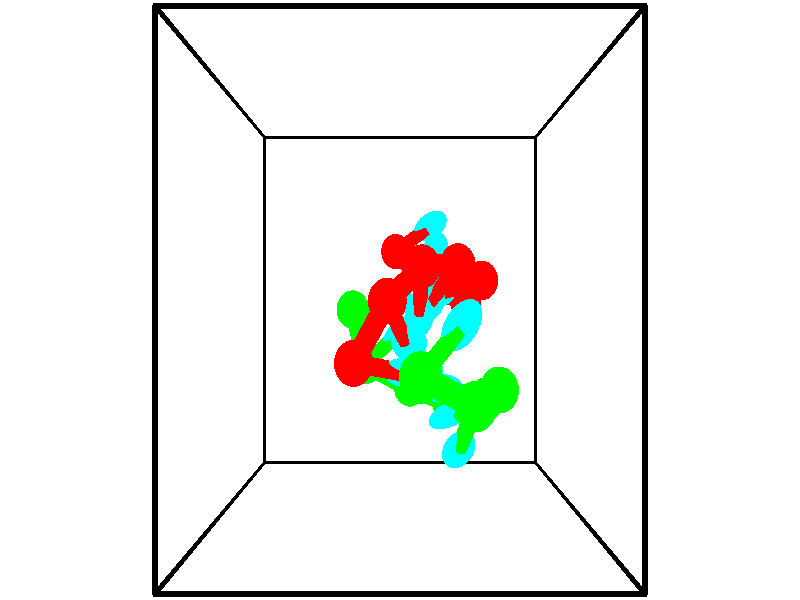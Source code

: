 // switches for output
#declare DRAW_BASES = 1; // possible values are 0, 1; only relevant for DNA ribbons
#declare DRAW_BASES_TYPE = 3; // possible values are 1, 2, 3; only relevant for DNA ribbons
#declare DRAW_FOG = 0; // set to 1 to enable fog

#include "colors.inc"

#include "transforms.inc"
background { rgb <1, 1, 1>}

#default {
   normal{
       ripples 0.25
       frequency 0.20
       turbulence 0.2
       lambda 5
   }
	finish {
		phong 0.1
		phong_size 40.
	}
}

// original window dimensions: 1024x640


// camera settings

camera {
	sky <-0, 1, 0>
	up <-0, 1, 0>
	right 1.6 * <1, 0, 0>
	location <2.5, 2.5, 11.1562>
	look_at <2.5, 2.5, 2.5>
	direction <0, 0, -8.6562>
	angle 67.0682
}


# declare cpy_camera_pos = <2.5, 2.5, 11.1562>;
# if (DRAW_FOG = 1)
fog {
	fog_type 2
	up vnormalize(cpy_camera_pos)
	color rgbt<1,1,1,0.3>
	distance 1e-5
	fog_alt 3e-3
	fog_offset 4
}
# end


// LIGHTS

# declare lum = 6;
global_settings {
	ambient_light rgb lum * <0.05, 0.05, 0.05>
	max_trace_level 15
}# declare cpy_direct_light_amount = 0.25;
light_source
{	1000 * <-1, -1, 1>,
	rgb lum * cpy_direct_light_amount
	parallel
}

light_source
{	1000 * <1, 1, -1>,
	rgb lum * cpy_direct_light_amount
	parallel
}

// strand 0

// nucleotide -1

// particle -1
sphere {
	<2.428320, 3.190097, 0.831355> 0.250000
	pigment { color rgbt <1,0,0,0> }
	no_shadow
}
cylinder {
	<2.759476, 3.385275, 0.941998>,  <2.958169, 3.502382, 1.008383>, 0.100000
	pigment { color rgbt <1,0,0,0> }
	no_shadow
}
cylinder {
	<2.759476, 3.385275, 0.941998>,  <2.428320, 3.190097, 0.831355>, 0.100000
	pigment { color rgbt <1,0,0,0> }
	no_shadow
}

// particle -1
sphere {
	<2.759476, 3.385275, 0.941998> 0.100000
	pigment { color rgbt <1,0,0,0> }
	no_shadow
}
sphere {
	0, 1
	scale<0.080000,0.200000,0.300000>
	matrix <0.048186, -0.553206, 0.831650,
		0.558820, -0.675184, -0.481505,
		0.827888, 0.487944, 0.276607,
		3.007842, 3.531658, 1.024980>
	pigment { color rgbt <0,1,1,0> }
	no_shadow
}
cylinder {
	<2.993095, 2.688170, 0.797533>,  <2.428320, 3.190097, 0.831355>, 0.130000
	pigment { color rgbt <1,0,0,0> }
	no_shadow
}

// nucleotide -1

// particle -1
sphere {
	<2.993095, 2.688170, 0.797533> 0.250000
	pigment { color rgbt <1,0,0,0> }
	no_shadow
}
cylinder {
	<3.044167, 2.974825, 1.071796>,  <3.074810, 3.146818, 1.236355>, 0.100000
	pigment { color rgbt <1,0,0,0> }
	no_shadow
}
cylinder {
	<3.044167, 2.974825, 1.071796>,  <2.993095, 2.688170, 0.797533>, 0.100000
	pigment { color rgbt <1,0,0,0> }
	no_shadow
}

// particle -1
sphere {
	<3.044167, 2.974825, 1.071796> 0.100000
	pigment { color rgbt <1,0,0,0> }
	no_shadow
}
sphere {
	0, 1
	scale<0.080000,0.200000,0.300000>
	matrix <-0.103678, -0.677886, 0.727820,
		0.986382, -0.164015, -0.012252,
		0.127679, 0.716638, 0.685659,
		3.082470, 3.189816, 1.277494>
	pigment { color rgbt <0,1,1,0> }
	no_shadow
}
cylinder {
	<3.578375, 2.468831, 1.272239>,  <2.993095, 2.688170, 0.797533>, 0.130000
	pigment { color rgbt <1,0,0,0> }
	no_shadow
}

// nucleotide -1

// particle -1
sphere {
	<3.578375, 2.468831, 1.272239> 0.250000
	pigment { color rgbt <1,0,0,0> }
	no_shadow
}
cylinder {
	<3.312008, 2.703753, 1.456251>,  <3.152188, 2.844706, 1.566658>, 0.100000
	pigment { color rgbt <1,0,0,0> }
	no_shadow
}
cylinder {
	<3.312008, 2.703753, 1.456251>,  <3.578375, 2.468831, 1.272239>, 0.100000
	pigment { color rgbt <1,0,0,0> }
	no_shadow
}

// particle -1
sphere {
	<3.312008, 2.703753, 1.456251> 0.100000
	pigment { color rgbt <1,0,0,0> }
	no_shadow
}
sphere {
	0, 1
	scale<0.080000,0.200000,0.300000>
	matrix <-0.072979, -0.664967, 0.743299,
		0.742447, 0.461403, 0.485674,
		-0.665917, 0.587304, 0.460030,
		3.112233, 2.879944, 1.594260>
	pigment { color rgbt <0,1,1,0> }
	no_shadow
}
cylinder {
	<3.732719, 2.745493, 2.028152>,  <3.578375, 2.468831, 1.272239>, 0.130000
	pigment { color rgbt <1,0,0,0> }
	no_shadow
}

// nucleotide -1

// particle -1
sphere {
	<3.732719, 2.745493, 2.028152> 0.250000
	pigment { color rgbt <1,0,0,0> }
	no_shadow
}
cylinder {
	<3.353733, 2.651964, 1.940847>,  <3.126342, 2.595847, 1.888464>, 0.100000
	pigment { color rgbt <1,0,0,0> }
	no_shadow
}
cylinder {
	<3.353733, 2.651964, 1.940847>,  <3.732719, 2.745493, 2.028152>, 0.100000
	pigment { color rgbt <1,0,0,0> }
	no_shadow
}

// particle -1
sphere {
	<3.353733, 2.651964, 1.940847> 0.100000
	pigment { color rgbt <1,0,0,0> }
	no_shadow
}
sphere {
	0, 1
	scale<0.080000,0.200000,0.300000>
	matrix <-0.097814, -0.437878, 0.893698,
		-0.304538, 0.868096, 0.392003,
		-0.947465, -0.233821, -0.218262,
		3.069494, 2.581818, 1.875369>
	pigment { color rgbt <0,1,1,0> }
	no_shadow
}
cylinder {
	<3.317620, 2.919884, 2.602346>,  <3.732719, 2.745493, 2.028152>, 0.130000
	pigment { color rgbt <1,0,0,0> }
	no_shadow
}

// nucleotide -1

// particle -1
sphere {
	<3.317620, 2.919884, 2.602346> 0.250000
	pigment { color rgbt <1,0,0,0> }
	no_shadow
}
cylinder {
	<3.093597, 2.649099, 2.411324>,  <2.959184, 2.486629, 2.296710>, 0.100000
	pigment { color rgbt <1,0,0,0> }
	no_shadow
}
cylinder {
	<3.093597, 2.649099, 2.411324>,  <3.317620, 2.919884, 2.602346>, 0.100000
	pigment { color rgbt <1,0,0,0> }
	no_shadow
}

// particle -1
sphere {
	<3.093597, 2.649099, 2.411324> 0.100000
	pigment { color rgbt <1,0,0,0> }
	no_shadow
}
sphere {
	0, 1
	scale<0.080000,0.200000,0.300000>
	matrix <-0.162601, -0.475408, 0.864609,
		-0.812340, 0.561881, 0.156181,
		-0.560057, -0.676962, -0.477556,
		2.925580, 2.446011, 2.268057>
	pigment { color rgbt <0,1,1,0> }
	no_shadow
}
cylinder {
	<2.793931, 2.873919, 3.024965>,  <3.317620, 2.919884, 2.602346>, 0.130000
	pigment { color rgbt <1,0,0,0> }
	no_shadow
}

// nucleotide -1

// particle -1
sphere {
	<2.793931, 2.873919, 3.024965> 0.250000
	pigment { color rgbt <1,0,0,0> }
	no_shadow
}
cylinder {
	<2.782810, 2.552540, 2.787075>,  <2.776138, 2.359712, 2.644341>, 0.100000
	pigment { color rgbt <1,0,0,0> }
	no_shadow
}
cylinder {
	<2.782810, 2.552540, 2.787075>,  <2.793931, 2.873919, 3.024965>, 0.100000
	pigment { color rgbt <1,0,0,0> }
	no_shadow
}

// particle -1
sphere {
	<2.782810, 2.552540, 2.787075> 0.100000
	pigment { color rgbt <1,0,0,0> }
	no_shadow
}
sphere {
	0, 1
	scale<0.080000,0.200000,0.300000>
	matrix <-0.141372, -0.585813, 0.798020,
		-0.989566, 0.106264, -0.097299,
		-0.027802, -0.803449, -0.594724,
		2.774470, 2.311505, 2.608658>
	pigment { color rgbt <0,1,1,0> }
	no_shadow
}
cylinder {
	<2.335616, 2.489017, 3.363264>,  <2.793931, 2.873919, 3.024965>, 0.130000
	pigment { color rgbt <1,0,0,0> }
	no_shadow
}

// nucleotide -1

// particle -1
sphere {
	<2.335616, 2.489017, 3.363264> 0.250000
	pigment { color rgbt <1,0,0,0> }
	no_shadow
}
cylinder {
	<2.480789, 2.207392, 3.119108>,  <2.567893, 2.038416, 2.972615>, 0.100000
	pigment { color rgbt <1,0,0,0> }
	no_shadow
}
cylinder {
	<2.480789, 2.207392, 3.119108>,  <2.335616, 2.489017, 3.363264>, 0.100000
	pigment { color rgbt <1,0,0,0> }
	no_shadow
}

// particle -1
sphere {
	<2.480789, 2.207392, 3.119108> 0.100000
	pigment { color rgbt <1,0,0,0> }
	no_shadow
}
sphere {
	0, 1
	scale<0.080000,0.200000,0.300000>
	matrix <0.010677, -0.651868, 0.758257,
		-0.931754, -0.281712, -0.229067,
		0.362932, -0.704064, -0.610389,
		2.589669, 1.996173, 2.935992>
	pigment { color rgbt <0,1,1,0> }
	no_shadow
}
cylinder {
	<1.906249, 1.824589, 3.422298>,  <2.335616, 2.489017, 3.363264>, 0.130000
	pigment { color rgbt <1,0,0,0> }
	no_shadow
}

// nucleotide -1

// particle -1
sphere {
	<1.906249, 1.824589, 3.422298> 0.250000
	pigment { color rgbt <1,0,0,0> }
	no_shadow
}
cylinder {
	<2.287865, 1.755962, 3.324013>,  <2.516834, 1.714786, 3.265042>, 0.100000
	pigment { color rgbt <1,0,0,0> }
	no_shadow
}
cylinder {
	<2.287865, 1.755962, 3.324013>,  <1.906249, 1.824589, 3.422298>, 0.100000
	pigment { color rgbt <1,0,0,0> }
	no_shadow
}

// particle -1
sphere {
	<2.287865, 1.755962, 3.324013> 0.100000
	pigment { color rgbt <1,0,0,0> }
	no_shadow
}
sphere {
	0, 1
	scale<0.080000,0.200000,0.300000>
	matrix <0.098665, -0.594377, 0.798111,
		-0.282976, -0.785672, -0.550131,
		0.954039, -0.171567, -0.245713,
		2.574076, 1.704492, 3.250299>
	pigment { color rgbt <0,1,1,0> }
	no_shadow
}
// strand 1

// nucleotide -1

// particle -1
sphere {
	<2.739379, 1.756980, 4.205917> 0.250000
	pigment { color rgbt <0,1,0,0> }
	no_shadow
}
cylinder {
	<3.015388, 2.041348, 4.151566>,  <3.180994, 2.211968, 4.118955>, 0.100000
	pigment { color rgbt <0,1,0,0> }
	no_shadow
}
cylinder {
	<3.015388, 2.041348, 4.151566>,  <2.739379, 1.756980, 4.205917>, 0.100000
	pigment { color rgbt <0,1,0,0> }
	no_shadow
}

// particle -1
sphere {
	<3.015388, 2.041348, 4.151566> 0.100000
	pigment { color rgbt <0,1,0,0> }
	no_shadow
}
sphere {
	0, 1
	scale<0.080000,0.200000,0.300000>
	matrix <-0.314531, 0.125446, -0.940922,
		-0.651874, 0.691995, 0.310167,
		0.690023, 0.710919, -0.135879,
		3.222395, 2.254623, 4.110802>
	pigment { color rgbt <0,1,1,0> }
	no_shadow
}
cylinder {
	<3.393379, 1.450393, 4.017109>,  <2.739379, 1.756980, 4.205917>, 0.130000
	pigment { color rgbt <0,1,0,0> }
	no_shadow
}

// nucleotide -1

// particle -1
sphere {
	<3.393379, 1.450393, 4.017109> 0.250000
	pigment { color rgbt <0,1,0,0> }
	no_shadow
}
cylinder {
	<3.303459, 1.153568, 3.764503>,  <3.249507, 0.975473, 3.612940>, 0.100000
	pigment { color rgbt <0,1,0,0> }
	no_shadow
}
cylinder {
	<3.303459, 1.153568, 3.764503>,  <3.393379, 1.450393, 4.017109>, 0.100000
	pigment { color rgbt <0,1,0,0> }
	no_shadow
}

// particle -1
sphere {
	<3.303459, 1.153568, 3.764503> 0.100000
	pigment { color rgbt <0,1,0,0> }
	no_shadow
}
sphere {
	0, 1
	scale<0.080000,0.200000,0.300000>
	matrix <-0.023915, 0.652108, -0.757749,
		0.974112, -0.155238, -0.164340,
		-0.224799, -0.742062, -0.631513,
		3.236019, 0.930950, 3.575049>
	pigment { color rgbt <0,1,1,0> }
	no_shadow
}
cylinder {
	<3.781834, 1.532491, 3.359622>,  <3.393379, 1.450393, 4.017109>, 0.130000
	pigment { color rgbt <0,1,0,0> }
	no_shadow
}

// nucleotide -1

// particle -1
sphere {
	<3.781834, 1.532491, 3.359622> 0.250000
	pigment { color rgbt <0,1,0,0> }
	no_shadow
}
cylinder {
	<3.425301, 1.368786, 3.281618>,  <3.211381, 1.270563, 3.234815>, 0.100000
	pigment { color rgbt <0,1,0,0> }
	no_shadow
}
cylinder {
	<3.425301, 1.368786, 3.281618>,  <3.781834, 1.532491, 3.359622>, 0.100000
	pigment { color rgbt <0,1,0,0> }
	no_shadow
}

// particle -1
sphere {
	<3.425301, 1.368786, 3.281618> 0.100000
	pigment { color rgbt <0,1,0,0> }
	no_shadow
}
sphere {
	0, 1
	scale<0.080000,0.200000,0.300000>
	matrix <-0.158755, 0.684695, -0.711330,
		0.424644, -0.603073, -0.675263,
		-0.891333, -0.409263, -0.195011,
		3.157901, 1.246007, 3.223115>
	pigment { color rgbt <0,1,1,0> }
	no_shadow
}
cylinder {
	<3.731362, 1.345693, 2.647095>,  <3.781834, 1.532491, 3.359622>, 0.130000
	pigment { color rgbt <0,1,0,0> }
	no_shadow
}

// nucleotide -1

// particle -1
sphere {
	<3.731362, 1.345693, 2.647095> 0.250000
	pigment { color rgbt <0,1,0,0> }
	no_shadow
}
cylinder {
	<3.367340, 1.426807, 2.791693>,  <3.148927, 1.475476, 2.878451>, 0.100000
	pigment { color rgbt <0,1,0,0> }
	no_shadow
}
cylinder {
	<3.367340, 1.426807, 2.791693>,  <3.731362, 1.345693, 2.647095>, 0.100000
	pigment { color rgbt <0,1,0,0> }
	no_shadow
}

// particle -1
sphere {
	<3.367340, 1.426807, 2.791693> 0.100000
	pigment { color rgbt <0,1,0,0> }
	no_shadow
}
sphere {
	0, 1
	scale<0.080000,0.200000,0.300000>
	matrix <-0.204358, 0.539253, -0.816972,
		-0.360607, -0.817364, -0.449309,
		-0.910055, 0.202786, 0.361494,
		3.094324, 1.487643, 2.900141>
	pigment { color rgbt <0,1,1,0> }
	no_shadow
}
cylinder {
	<3.235803, 1.220464, 2.110636>,  <3.731362, 1.345693, 2.647095>, 0.130000
	pigment { color rgbt <0,1,0,0> }
	no_shadow
}

// nucleotide -1

// particle -1
sphere {
	<3.235803, 1.220464, 2.110636> 0.250000
	pigment { color rgbt <0,1,0,0> }
	no_shadow
}
cylinder {
	<3.052963, 1.470882, 2.363342>,  <2.943260, 1.621133, 2.514966>, 0.100000
	pigment { color rgbt <0,1,0,0> }
	no_shadow
}
cylinder {
	<3.052963, 1.470882, 2.363342>,  <3.235803, 1.220464, 2.110636>, 0.100000
	pigment { color rgbt <0,1,0,0> }
	no_shadow
}

// particle -1
sphere {
	<3.052963, 1.470882, 2.363342> 0.100000
	pigment { color rgbt <0,1,0,0> }
	no_shadow
}
sphere {
	0, 1
	scale<0.080000,0.200000,0.300000>
	matrix <-0.421541, 0.472976, -0.773690,
		-0.783176, -0.619968, 0.047708,
		-0.457098, 0.626046, 0.631765,
		2.915834, 1.658696, 2.552872>
	pigment { color rgbt <0,1,1,0> }
	no_shadow
}
cylinder {
	<2.655456, 1.372469, 1.782854>,  <3.235803, 1.220464, 2.110636>, 0.130000
	pigment { color rgbt <0,1,0,0> }
	no_shadow
}

// nucleotide -1

// particle -1
sphere {
	<2.655456, 1.372469, 1.782854> 0.250000
	pigment { color rgbt <0,1,0,0> }
	no_shadow
}
cylinder {
	<2.689896, 1.665218, 2.053246>,  <2.710559, 1.840868, 2.215481>, 0.100000
	pigment { color rgbt <0,1,0,0> }
	no_shadow
}
cylinder {
	<2.689896, 1.665218, 2.053246>,  <2.655456, 1.372469, 1.782854>, 0.100000
	pigment { color rgbt <0,1,0,0> }
	no_shadow
}

// particle -1
sphere {
	<2.689896, 1.665218, 2.053246> 0.100000
	pigment { color rgbt <0,1,0,0> }
	no_shadow
}
sphere {
	0, 1
	scale<0.080000,0.200000,0.300000>
	matrix <-0.468528, 0.628533, -0.620829,
		-0.879243, -0.263263, 0.397019,
		0.086098, 0.731874, 0.675979,
		2.715725, 1.884781, 2.256039>
	pigment { color rgbt <0,1,1,0> }
	no_shadow
}
cylinder {
	<1.978889, 1.677677, 1.885439>,  <2.655456, 1.372469, 1.782854>, 0.130000
	pigment { color rgbt <0,1,0,0> }
	no_shadow
}

// nucleotide -1

// particle -1
sphere {
	<1.978889, 1.677677, 1.885439> 0.250000
	pigment { color rgbt <0,1,0,0> }
	no_shadow
}
cylinder {
	<2.277939, 1.924198, 1.984417>,  <2.457369, 2.072111, 2.043803>, 0.100000
	pigment { color rgbt <0,1,0,0> }
	no_shadow
}
cylinder {
	<2.277939, 1.924198, 1.984417>,  <1.978889, 1.677677, 1.885439>, 0.100000
	pigment { color rgbt <0,1,0,0> }
	no_shadow
}

// particle -1
sphere {
	<2.277939, 1.924198, 1.984417> 0.100000
	pigment { color rgbt <0,1,0,0> }
	no_shadow
}
sphere {
	0, 1
	scale<0.080000,0.200000,0.300000>
	matrix <-0.342487, 0.677011, -0.651428,
		-0.568999, 0.402277, 0.717226,
		0.747625, 0.616302, 0.247444,
		2.502226, 2.109089, 2.058650>
	pigment { color rgbt <0,1,1,0> }
	no_shadow
}
cylinder {
	<1.764673, 2.375666, 1.753031>,  <1.978889, 1.677677, 1.885439>, 0.130000
	pigment { color rgbt <0,1,0,0> }
	no_shadow
}

// nucleotide -1

// particle -1
sphere {
	<1.764673, 2.375666, 1.753031> 0.250000
	pigment { color rgbt <0,1,0,0> }
	no_shadow
}
cylinder {
	<2.158615, 2.425179, 1.801590>,  <2.394980, 2.454886, 1.830725>, 0.100000
	pigment { color rgbt <0,1,0,0> }
	no_shadow
}
cylinder {
	<2.158615, 2.425179, 1.801590>,  <1.764673, 2.375666, 1.753031>, 0.100000
	pigment { color rgbt <0,1,0,0> }
	no_shadow
}

// particle -1
sphere {
	<2.158615, 2.425179, 1.801590> 0.100000
	pigment { color rgbt <0,1,0,0> }
	no_shadow
}
sphere {
	0, 1
	scale<0.080000,0.200000,0.300000>
	matrix <-0.003917, 0.715910, -0.698182,
		-0.173331, 0.687133, 0.705553,
		0.984856, 0.123780, 0.121397,
		2.454072, 2.462312, 1.838009>
	pigment { color rgbt <0,1,1,0> }
	no_shadow
}
// box output
cylinder {
	<0.000000, 0.000000, 0.000000>,  <5.000000, 0.000000, 0.000000>, 0.025000
	pigment { color rgbt <0,0,0,0> }
	no_shadow
}
cylinder {
	<0.000000, 0.000000, 0.000000>,  <0.000000, 5.000000, 0.000000>, 0.025000
	pigment { color rgbt <0,0,0,0> }
	no_shadow
}
cylinder {
	<0.000000, 0.000000, 0.000000>,  <0.000000, 0.000000, 5.000000>, 0.025000
	pigment { color rgbt <0,0,0,0> }
	no_shadow
}
cylinder {
	<5.000000, 5.000000, 5.000000>,  <0.000000, 5.000000, 5.000000>, 0.025000
	pigment { color rgbt <0,0,0,0> }
	no_shadow
}
cylinder {
	<5.000000, 5.000000, 5.000000>,  <5.000000, 0.000000, 5.000000>, 0.025000
	pigment { color rgbt <0,0,0,0> }
	no_shadow
}
cylinder {
	<5.000000, 5.000000, 5.000000>,  <5.000000, 5.000000, 0.000000>, 0.025000
	pigment { color rgbt <0,0,0,0> }
	no_shadow
}
cylinder {
	<0.000000, 0.000000, 5.000000>,  <0.000000, 5.000000, 5.000000>, 0.025000
	pigment { color rgbt <0,0,0,0> }
	no_shadow
}
cylinder {
	<0.000000, 0.000000, 5.000000>,  <5.000000, 0.000000, 5.000000>, 0.025000
	pigment { color rgbt <0,0,0,0> }
	no_shadow
}
cylinder {
	<5.000000, 5.000000, 0.000000>,  <0.000000, 5.000000, 0.000000>, 0.025000
	pigment { color rgbt <0,0,0,0> }
	no_shadow
}
cylinder {
	<5.000000, 5.000000, 0.000000>,  <5.000000, 0.000000, 0.000000>, 0.025000
	pigment { color rgbt <0,0,0,0> }
	no_shadow
}
cylinder {
	<5.000000, 0.000000, 5.000000>,  <5.000000, 0.000000, 0.000000>, 0.025000
	pigment { color rgbt <0,0,0,0> }
	no_shadow
}
cylinder {
	<0.000000, 5.000000, 0.000000>,  <0.000000, 5.000000, 5.000000>, 0.025000
	pigment { color rgbt <0,0,0,0> }
	no_shadow
}
// end of box output

